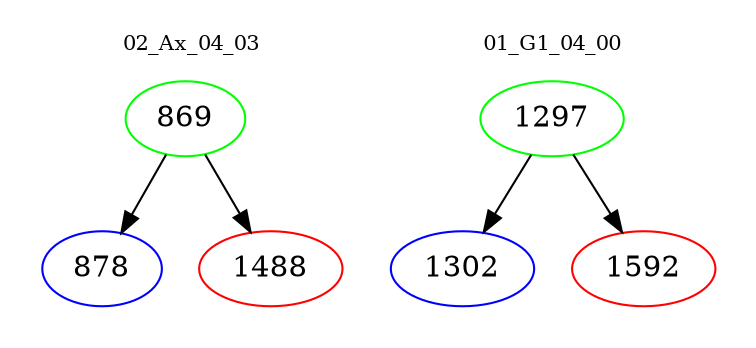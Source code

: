 digraph{
subgraph cluster_0 {
color = white
label = "02_Ax_04_03";
fontsize=10;
T0_869 [label="869", color="green"]
T0_869 -> T0_878 [color="black"]
T0_878 [label="878", color="blue"]
T0_869 -> T0_1488 [color="black"]
T0_1488 [label="1488", color="red"]
}
subgraph cluster_1 {
color = white
label = "01_G1_04_00";
fontsize=10;
T1_1297 [label="1297", color="green"]
T1_1297 -> T1_1302 [color="black"]
T1_1302 [label="1302", color="blue"]
T1_1297 -> T1_1592 [color="black"]
T1_1592 [label="1592", color="red"]
}
}
